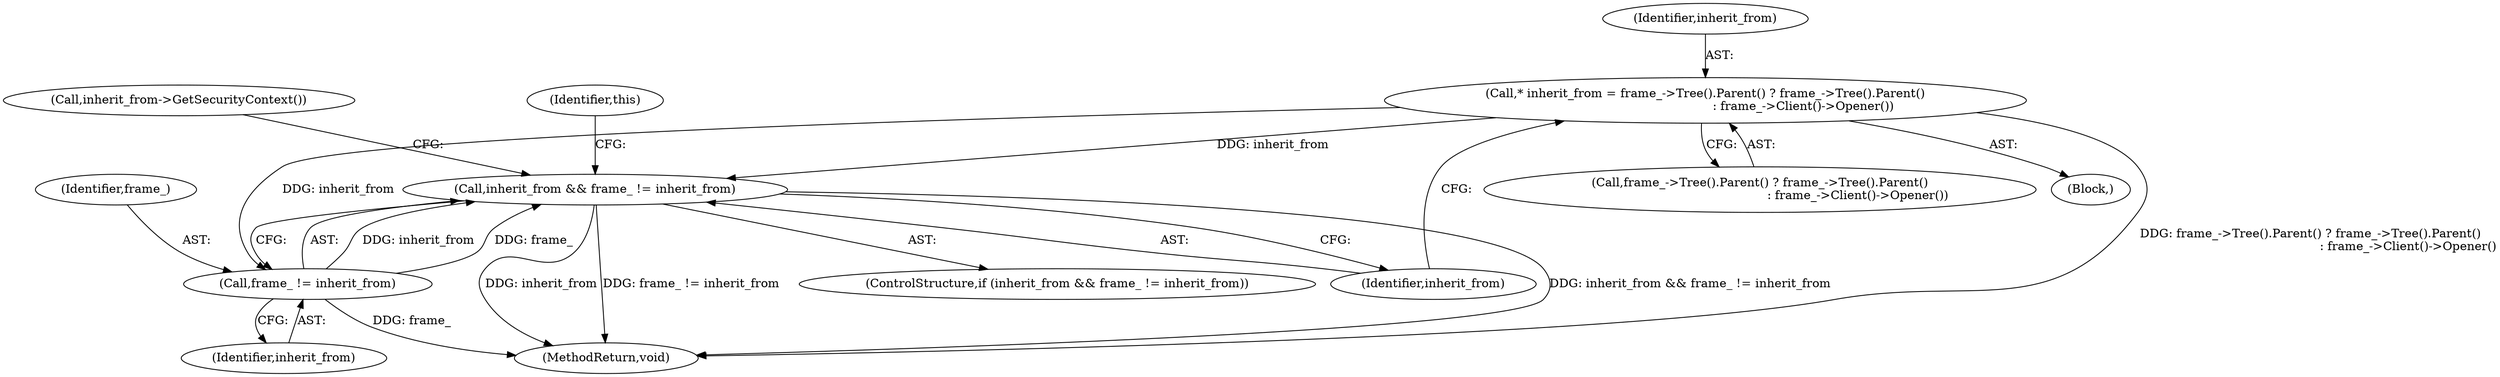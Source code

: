 digraph "0_Chrome_0ab2412a104d2f235d7b9fe19d30ef605a410832@pointer" {
"1000116" [label="(Call,* inherit_from = frame_->Tree().Parent() ? frame_->Tree().Parent()\n                                                   : frame_->Client()->Opener())"];
"1000123" [label="(Call,inherit_from && frame_ != inherit_from)"];
"1000125" [label="(Call,frame_ != inherit_from)"];
"1000116" [label="(Call,* inherit_from = frame_->Tree().Parent() ? frame_->Tree().Parent()\n                                                   : frame_->Client()->Opener())"];
"1000131" [label="(Call,inherit_from->GetSecurityContext())"];
"1000127" [label="(Identifier,inherit_from)"];
"1000122" [label="(ControlStructure,if (inherit_from && frame_ != inherit_from))"];
"1000117" [label="(Identifier,inherit_from)"];
"1000125" [label="(Call,frame_ != inherit_from)"];
"1000124" [label="(Identifier,inherit_from)"];
"1000118" [label="(Call,frame_->Tree().Parent() ? frame_->Tree().Parent()\n                                                   : frame_->Client()->Opener())"];
"1000126" [label="(Identifier,frame_)"];
"1000157" [label="(Identifier,this)"];
"1000158" [label="(MethodReturn,void)"];
"1000123" [label="(Call,inherit_from && frame_ != inherit_from)"];
"1000114" [label="(Block,)"];
"1000116" -> "1000114"  [label="AST: "];
"1000116" -> "1000118"  [label="CFG: "];
"1000117" -> "1000116"  [label="AST: "];
"1000118" -> "1000116"  [label="AST: "];
"1000124" -> "1000116"  [label="CFG: "];
"1000116" -> "1000158"  [label="DDG: frame_->Tree().Parent() ? frame_->Tree().Parent()\n                                                   : frame_->Client()->Opener()"];
"1000116" -> "1000123"  [label="DDG: inherit_from"];
"1000116" -> "1000125"  [label="DDG: inherit_from"];
"1000123" -> "1000122"  [label="AST: "];
"1000123" -> "1000124"  [label="CFG: "];
"1000123" -> "1000125"  [label="CFG: "];
"1000124" -> "1000123"  [label="AST: "];
"1000125" -> "1000123"  [label="AST: "];
"1000131" -> "1000123"  [label="CFG: "];
"1000157" -> "1000123"  [label="CFG: "];
"1000123" -> "1000158"  [label="DDG: frame_ != inherit_from"];
"1000123" -> "1000158"  [label="DDG: inherit_from && frame_ != inherit_from"];
"1000123" -> "1000158"  [label="DDG: inherit_from"];
"1000125" -> "1000123"  [label="DDG: inherit_from"];
"1000125" -> "1000123"  [label="DDG: frame_"];
"1000125" -> "1000127"  [label="CFG: "];
"1000126" -> "1000125"  [label="AST: "];
"1000127" -> "1000125"  [label="AST: "];
"1000125" -> "1000158"  [label="DDG: frame_"];
}
